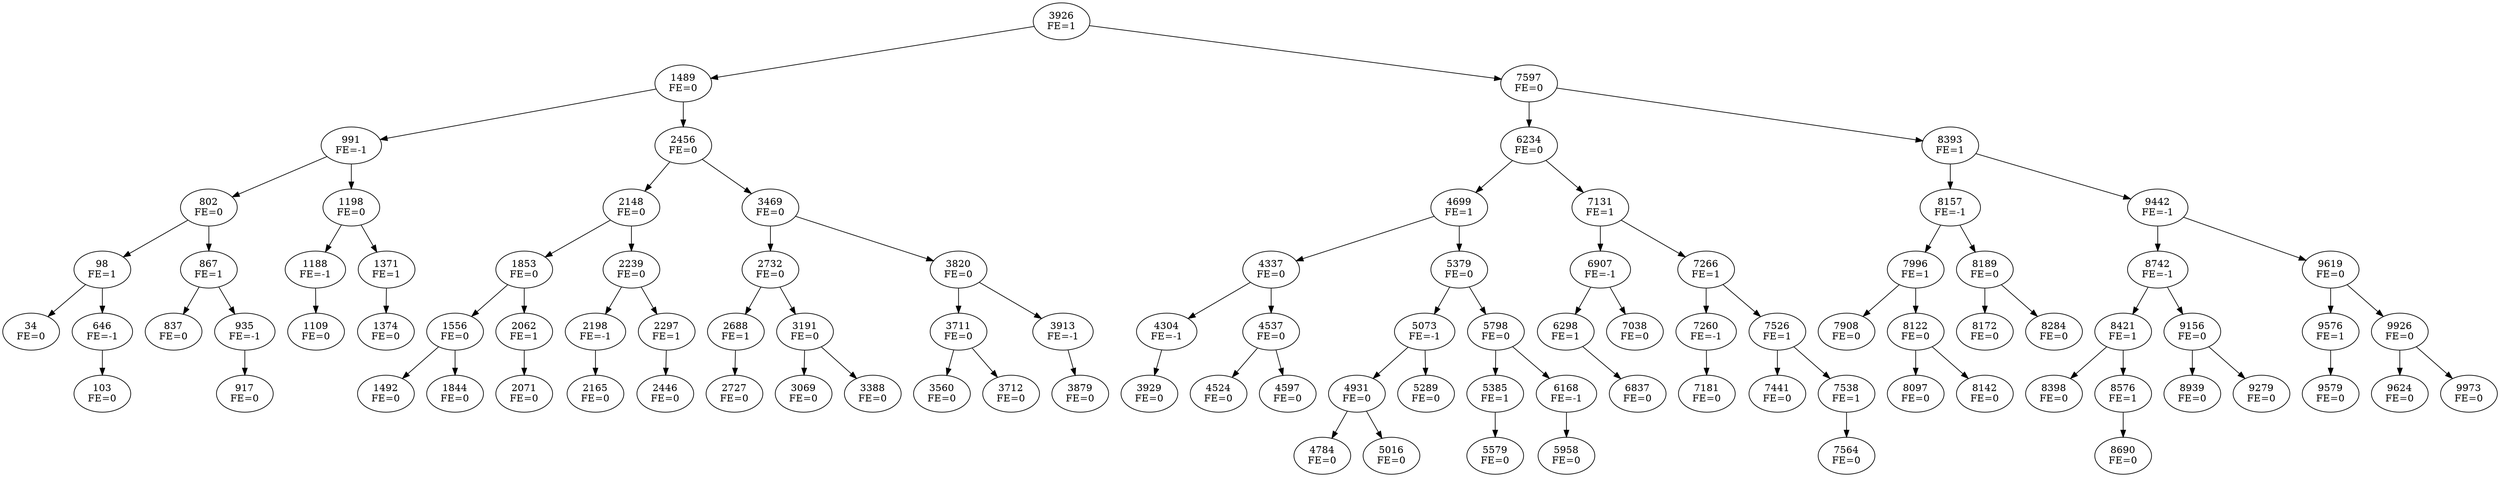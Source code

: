 digraph{
3926 [label="3926
FE=1"];
3926->1489
3926->7597
1489 [label="1489
FE=0"];
1489->991
1489->2456
7597 [label="7597
FE=0"];
7597->6234
7597->8393
991 [label="991
FE=-1"];
991->802
991->1198
2456 [label="2456
FE=0"];
2456->2148
2456->3469
6234 [label="6234
FE=0"];
6234->4699
6234->7131
8393 [label="8393
FE=1"];
8393->8157
8393->9442
802 [label="802
FE=0"];
802->98
802->867
1198 [label="1198
FE=0"];
1198->1188
1198->1371
2148 [label="2148
FE=0"];
2148->1853
2148->2239
3469 [label="3469
FE=0"];
3469->2732
3469->3820
4699 [label="4699
FE=1"];
4699->4337
4699->5379
7131 [label="7131
FE=1"];
7131->6907
7131->7266
8157 [label="8157
FE=-1"];
8157->7996
8157->8189
9442 [label="9442
FE=-1"];
9442->8742
9442->9619
98 [label="98
FE=1"];
98->34
98->646
867 [label="867
FE=1"];
867->837
867->935
1188 [label="1188
FE=-1"];
1188->1109
1371 [label="1371
FE=1"];
1371->1374
1853 [label="1853
FE=0"];
1853->1556
1853->2062
2239 [label="2239
FE=0"];
2239->2198
2239->2297
2732 [label="2732
FE=0"];
2732->2688
2732->3191
3820 [label="3820
FE=0"];
3820->3711
3820->3913
4337 [label="4337
FE=0"];
4337->4304
4337->4537
5379 [label="5379
FE=0"];
5379->5073
5379->5798
6907 [label="6907
FE=-1"];
6907->6298
6907->7038
7266 [label="7266
FE=1"];
7266->7260
7266->7526
7996 [label="7996
FE=1"];
7996->7908
7996->8122
8189 [label="8189
FE=0"];
8189->8172
8189->8284
8742 [label="8742
FE=-1"];
8742->8421
8742->9156
9619 [label="9619
FE=0"];
9619->9576
9619->9926
34 [label="34
FE=0"];
646 [label="646
FE=-1"];
646->103
837 [label="837
FE=0"];
935 [label="935
FE=-1"];
935->917
1109 [label="1109
FE=0"];
1374 [label="1374
FE=0"];
1556 [label="1556
FE=0"];
1556->1492
1556->1844
2062 [label="2062
FE=1"];
2062->2071
2198 [label="2198
FE=-1"];
2198->2165
2297 [label="2297
FE=1"];
2297->2446
2688 [label="2688
FE=1"];
2688->2727
3191 [label="3191
FE=0"];
3191->3069
3191->3388
3711 [label="3711
FE=0"];
3711->3560
3711->3712
3913 [label="3913
FE=-1"];
3913->3879
4304 [label="4304
FE=-1"];
4304->3929
4537 [label="4537
FE=0"];
4537->4524
4537->4597
5073 [label="5073
FE=-1"];
5073->4931
5073->5289
5798 [label="5798
FE=0"];
5798->5385
5798->6168
6298 [label="6298
FE=1"];
6298->6837
7038 [label="7038
FE=0"];
7260 [label="7260
FE=-1"];
7260->7181
7526 [label="7526
FE=1"];
7526->7441
7526->7538
7908 [label="7908
FE=0"];
8122 [label="8122
FE=0"];
8122->8097
8122->8142
8172 [label="8172
FE=0"];
8284 [label="8284
FE=0"];
8421 [label="8421
FE=1"];
8421->8398
8421->8576
9156 [label="9156
FE=0"];
9156->8939
9156->9279
9576 [label="9576
FE=1"];
9576->9579
9926 [label="9926
FE=0"];
9926->9624
9926->9973
103 [label="103
FE=0"];
917 [label="917
FE=0"];
1492 [label="1492
FE=0"];
1844 [label="1844
FE=0"];
2071 [label="2071
FE=0"];
2165 [label="2165
FE=0"];
2446 [label="2446
FE=0"];
2727 [label="2727
FE=0"];
3069 [label="3069
FE=0"];
3388 [label="3388
FE=0"];
3560 [label="3560
FE=0"];
3712 [label="3712
FE=0"];
3879 [label="3879
FE=0"];
3929 [label="3929
FE=0"];
4524 [label="4524
FE=0"];
4597 [label="4597
FE=0"];
4931 [label="4931
FE=0"];
4931->4784
4931->5016
5289 [label="5289
FE=0"];
5385 [label="5385
FE=1"];
5385->5579
6168 [label="6168
FE=-1"];
6168->5958
6837 [label="6837
FE=0"];
7181 [label="7181
FE=0"];
7441 [label="7441
FE=0"];
7538 [label="7538
FE=1"];
7538->7564
8097 [label="8097
FE=0"];
8142 [label="8142
FE=0"];
8398 [label="8398
FE=0"];
8576 [label="8576
FE=1"];
8576->8690
8939 [label="8939
FE=0"];
9279 [label="9279
FE=0"];
9579 [label="9579
FE=0"];
9624 [label="9624
FE=0"];
9973 [label="9973
FE=0"];
4784 [label="4784
FE=0"];
5016 [label="5016
FE=0"];
5579 [label="5579
FE=0"];
5958 [label="5958
FE=0"];
7564 [label="7564
FE=0"];
8690 [label="8690
FE=0"];
}
